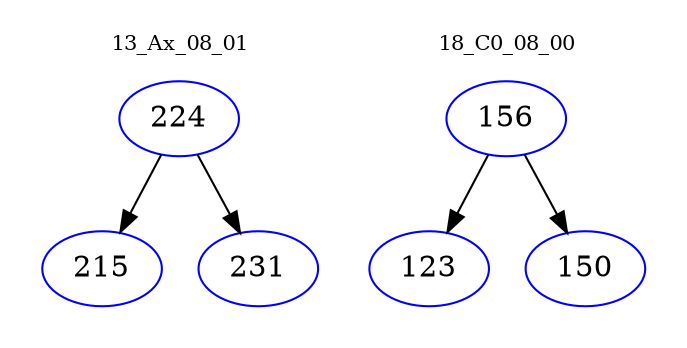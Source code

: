 digraph{
subgraph cluster_0 {
color = white
label = "13_Ax_08_01";
fontsize=10;
T0_224 [label="224", color="blue"]
T0_224 -> T0_215 [color="black"]
T0_215 [label="215", color="blue"]
T0_224 -> T0_231 [color="black"]
T0_231 [label="231", color="blue"]
}
subgraph cluster_1 {
color = white
label = "18_C0_08_00";
fontsize=10;
T1_156 [label="156", color="blue"]
T1_156 -> T1_123 [color="black"]
T1_123 [label="123", color="blue"]
T1_156 -> T1_150 [color="black"]
T1_150 [label="150", color="blue"]
}
}

